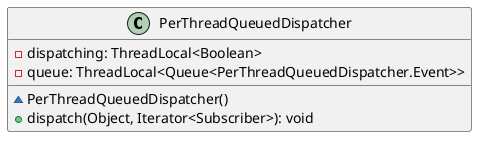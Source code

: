 @startuml

    class PerThreadQueuedDispatcher {
        -dispatching: ThreadLocal<Boolean>
        -queue: ThreadLocal<Queue<PerThreadQueuedDispatcher.Event>>
        ~PerThreadQueuedDispatcher()
        +dispatch(Object, Iterator<Subscriber>): void
    }

@enduml
